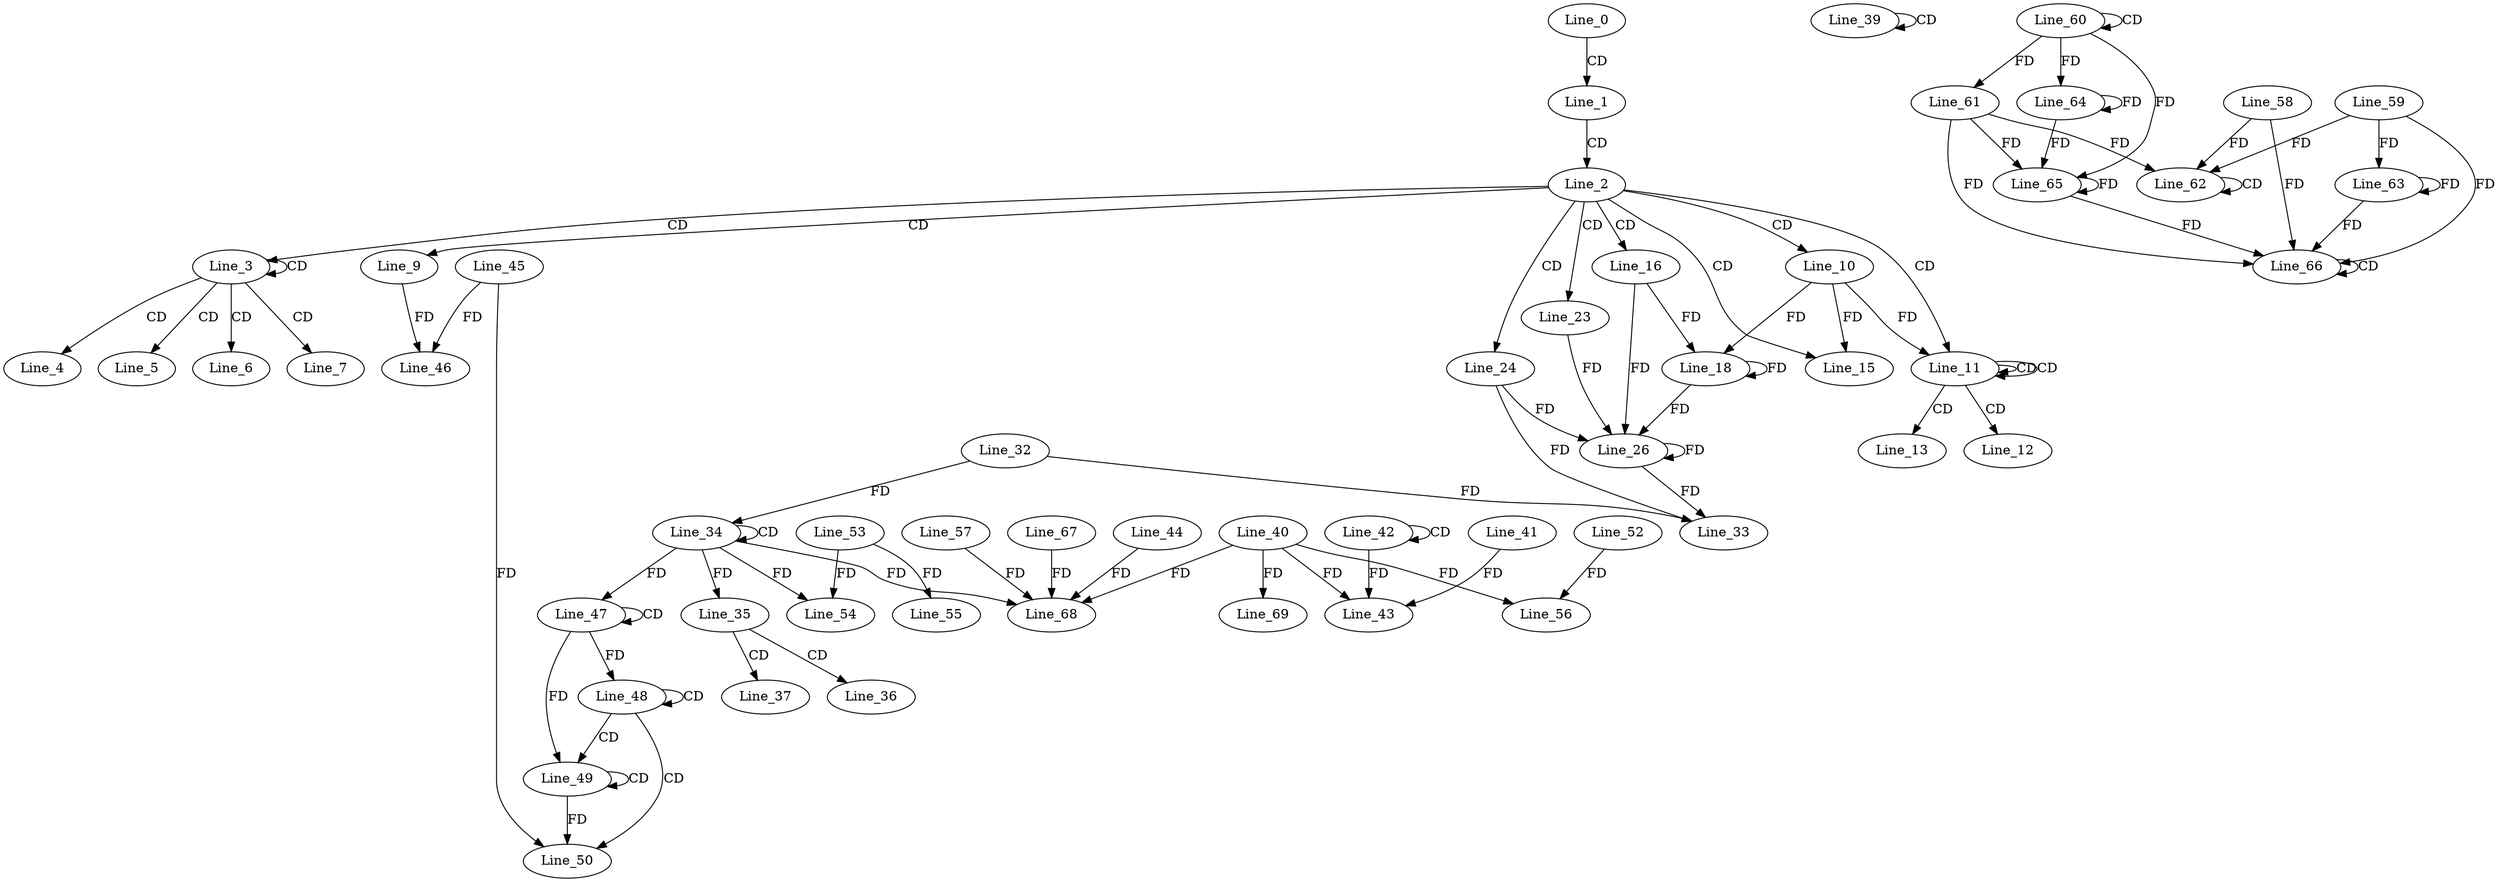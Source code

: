 digraph G {
  Line_0;
  Line_1;
  Line_2;
  Line_3;
  Line_3;
  Line_3;
  Line_4;
  Line_5;
  Line_6;
  Line_7;
  Line_9;
  Line_10;
  Line_11;
  Line_11;
  Line_11;
  Line_12;
  Line_13;
  Line_15;
  Line_15;
  Line_15;
  Line_15;
  Line_16;
  Line_18;
  Line_18;
  Line_23;
  Line_24;
  Line_26;
  Line_26;
  Line_32;
  Line_33;
  Line_34;
  Line_34;
  Line_35;
  Line_35;
  Line_36;
  Line_37;
  Line_39;
  Line_39;
  Line_42;
  Line_42;
  Line_40;
  Line_43;
  Line_43;
  Line_41;
  Line_43;
  Line_45;
  Line_46;
  Line_47;
  Line_47;
  Line_47;
  Line_48;
  Line_48;
  Line_49;
  Line_49;
  Line_50;
  Line_53;
  Line_54;
  Line_55;
  Line_56;
  Line_52;
  Line_56;
  Line_60;
  Line_60;
  Line_61;
  Line_62;
  Line_62;
  Line_58;
  Line_59;
  Line_61;
  Line_62;
  Line_63;
  Line_64;
  Line_64;
  Line_65;
  Line_65;
  Line_66;
  Line_66;
  Line_66;
  Line_68;
  Line_44;
  Line_68;
  Line_68;
  Line_57;
  Line_68;
  Line_67;
  Line_68;
  Line_68;
  Line_69;
  Line_0 -> Line_1 [ label="CD" ];
  Line_1 -> Line_2 [ label="CD" ];
  Line_2 -> Line_3 [ label="CD" ];
  Line_3 -> Line_3 [ label="CD" ];
  Line_3 -> Line_4 [ label="CD" ];
  Line_3 -> Line_5 [ label="CD" ];
  Line_3 -> Line_6 [ label="CD" ];
  Line_3 -> Line_7 [ label="CD" ];
  Line_2 -> Line_9 [ label="CD" ];
  Line_2 -> Line_10 [ label="CD" ];
  Line_2 -> Line_11 [ label="CD" ];
  Line_11 -> Line_11 [ label="CD" ];
  Line_11 -> Line_11 [ label="CD" ];
  Line_10 -> Line_11 [ label="FD" ];
  Line_11 -> Line_12 [ label="CD" ];
  Line_11 -> Line_13 [ label="CD" ];
  Line_2 -> Line_15 [ label="CD" ];
  Line_10 -> Line_15 [ label="FD" ];
  Line_2 -> Line_16 [ label="CD" ];
  Line_16 -> Line_18 [ label="FD" ];
  Line_18 -> Line_18 [ label="FD" ];
  Line_10 -> Line_18 [ label="FD" ];
  Line_2 -> Line_23 [ label="CD" ];
  Line_2 -> Line_24 [ label="CD" ];
  Line_24 -> Line_26 [ label="FD" ];
  Line_26 -> Line_26 [ label="FD" ];
  Line_23 -> Line_26 [ label="FD" ];
  Line_16 -> Line_26 [ label="FD" ];
  Line_18 -> Line_26 [ label="FD" ];
  Line_32 -> Line_33 [ label="FD" ];
  Line_24 -> Line_33 [ label="FD" ];
  Line_26 -> Line_33 [ label="FD" ];
  Line_34 -> Line_34 [ label="CD" ];
  Line_32 -> Line_34 [ label="FD" ];
  Line_34 -> Line_35 [ label="FD" ];
  Line_35 -> Line_36 [ label="CD" ];
  Line_35 -> Line_37 [ label="CD" ];
  Line_39 -> Line_39 [ label="CD" ];
  Line_42 -> Line_42 [ label="CD" ];
  Line_40 -> Line_43 [ label="FD" ];
  Line_42 -> Line_43 [ label="FD" ];
  Line_41 -> Line_43 [ label="FD" ];
  Line_45 -> Line_46 [ label="FD" ];
  Line_9 -> Line_46 [ label="FD" ];
  Line_47 -> Line_47 [ label="CD" ];
  Line_34 -> Line_47 [ label="FD" ];
  Line_48 -> Line_48 [ label="CD" ];
  Line_47 -> Line_48 [ label="FD" ];
  Line_48 -> Line_49 [ label="CD" ];
  Line_49 -> Line_49 [ label="CD" ];
  Line_47 -> Line_49 [ label="FD" ];
  Line_48 -> Line_50 [ label="CD" ];
  Line_45 -> Line_50 [ label="FD" ];
  Line_49 -> Line_50 [ label="FD" ];
  Line_53 -> Line_54 [ label="FD" ];
  Line_34 -> Line_54 [ label="FD" ];
  Line_53 -> Line_55 [ label="FD" ];
  Line_40 -> Line_56 [ label="FD" ];
  Line_52 -> Line_56 [ label="FD" ];
  Line_60 -> Line_60 [ label="CD" ];
  Line_60 -> Line_61 [ label="FD" ];
  Line_62 -> Line_62 [ label="CD" ];
  Line_58 -> Line_62 [ label="FD" ];
  Line_59 -> Line_62 [ label="FD" ];
  Line_61 -> Line_62 [ label="FD" ];
  Line_59 -> Line_63 [ label="FD" ];
  Line_63 -> Line_63 [ label="FD" ];
  Line_60 -> Line_64 [ label="FD" ];
  Line_64 -> Line_64 [ label="FD" ];
  Line_61 -> Line_65 [ label="FD" ];
  Line_65 -> Line_65 [ label="FD" ];
  Line_60 -> Line_65 [ label="FD" ];
  Line_64 -> Line_65 [ label="FD" ];
  Line_66 -> Line_66 [ label="CD" ];
  Line_58 -> Line_66 [ label="FD" ];
  Line_59 -> Line_66 [ label="FD" ];
  Line_63 -> Line_66 [ label="FD" ];
  Line_61 -> Line_66 [ label="FD" ];
  Line_65 -> Line_66 [ label="FD" ];
  Line_40 -> Line_68 [ label="FD" ];
  Line_44 -> Line_68 [ label="FD" ];
  Line_57 -> Line_68 [ label="FD" ];
  Line_34 -> Line_68 [ label="FD" ];
  Line_67 -> Line_68 [ label="FD" ];
  Line_40 -> Line_69 [ label="FD" ];
}
